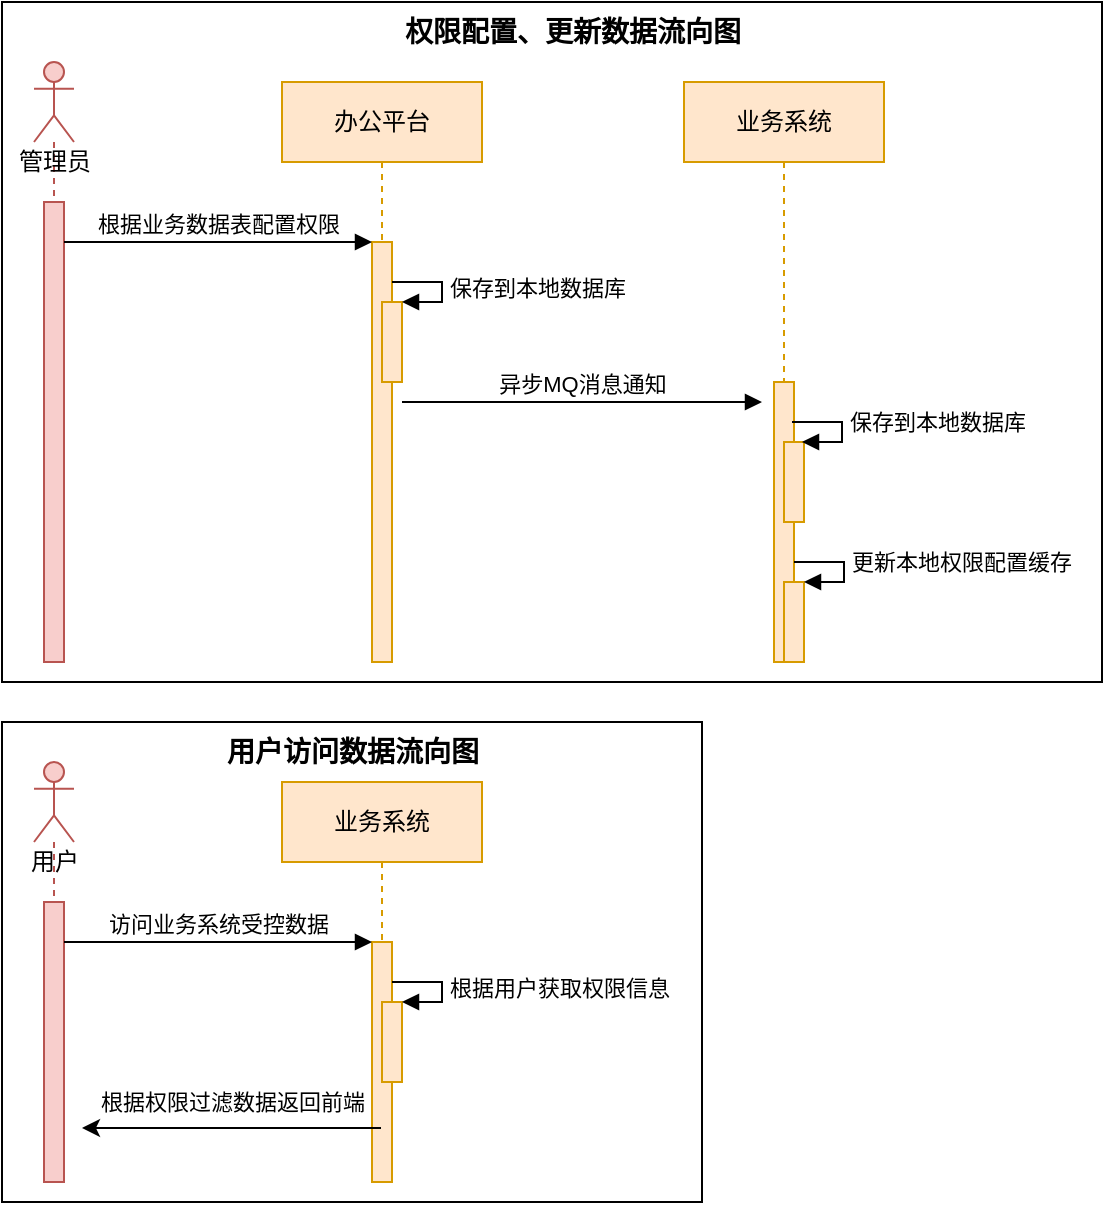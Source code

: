 <mxfile version="24.4.6" type="github" pages="2">
  <diagram id="i7KtP-Vs8fw_sYRqWalm" name="Sequence diagram">
    <mxGraphModel dx="954" dy="591" grid="1" gridSize="10" guides="1" tooltips="1" connect="1" arrows="1" fold="1" page="1" pageScale="1" pageWidth="1019" pageHeight="1320" math="0" shadow="0">
      <root>
        <mxCell id="0" />
        <mxCell id="1" parent="0" />
        <mxCell id="HE5_hAM7Uw1PeZOW6P2--24" value="" style="rounded=0;whiteSpace=wrap;html=1;" vertex="1" parent="1">
          <mxGeometry x="130" y="410" width="350" height="240" as="geometry" />
        </mxCell>
        <mxCell id="HE5_hAM7Uw1PeZOW6P2--25" value="&lt;span style=&quot;font-size: 14px;&quot;&gt;&lt;b&gt;用户访问数据流向图&lt;/b&gt;&lt;/span&gt;" style="text;html=1;align=center;verticalAlign=middle;resizable=0;points=[];autosize=1;strokeColor=none;fillColor=none;" vertex="1" parent="1">
          <mxGeometry x="230" y="410" width="150" height="30" as="geometry" />
        </mxCell>
        <mxCell id="HE5_hAM7Uw1PeZOW6P2--22" value="" style="rounded=0;whiteSpace=wrap;html=1;" vertex="1" parent="1">
          <mxGeometry x="130" y="50" width="550" height="340" as="geometry" />
        </mxCell>
        <mxCell id="XppZFFv2hi1EjOijFOD9-2" value="管理员" style="shape=umlLifeline;participant=umlActor;perimeter=lifelinePerimeter;html=1;container=1;collapsible=0;recursiveResize=0;verticalAlign=top;spacingTop=36;outlineConnect=0;size=40;fillColor=#f8cecc;strokeColor=#b85450;" parent="1" vertex="1">
          <mxGeometry x="146" y="80" width="20" height="290" as="geometry" />
        </mxCell>
        <mxCell id="XppZFFv2hi1EjOijFOD9-3" value="" style="html=1;points=[];perimeter=orthogonalPerimeter;fillColor=#f8cecc;strokeColor=#b85450;" parent="XppZFFv2hi1EjOijFOD9-2" vertex="1">
          <mxGeometry x="5" y="70" width="10" height="230" as="geometry" />
        </mxCell>
        <mxCell id="XppZFFv2hi1EjOijFOD9-4" value="办公平台" style="shape=umlLifeline;perimeter=lifelinePerimeter;whiteSpace=wrap;html=1;container=1;collapsible=0;recursiveResize=0;outlineConnect=0;fillColor=#ffe6cc;strokeColor=#d79b00;" parent="1" vertex="1">
          <mxGeometry x="270" y="90" width="100" height="290" as="geometry" />
        </mxCell>
        <mxCell id="XppZFFv2hi1EjOijFOD9-5" value="" style="html=1;points=[];perimeter=orthogonalPerimeter;fillColor=#ffe6cc;strokeColor=#d79b00;" parent="XppZFFv2hi1EjOijFOD9-4" vertex="1">
          <mxGeometry x="45" y="80" width="10" height="210" as="geometry" />
        </mxCell>
        <mxCell id="XppZFFv2hi1EjOijFOD9-6" value="" style="html=1;points=[];perimeter=orthogonalPerimeter;fillColor=#ffe6cc;strokeColor=#d79b00;" parent="XppZFFv2hi1EjOijFOD9-4" vertex="1">
          <mxGeometry x="50" y="110" width="10" height="40" as="geometry" />
        </mxCell>
        <mxCell id="XppZFFv2hi1EjOijFOD9-7" value="保存到本地数据库" style="edgeStyle=orthogonalEdgeStyle;html=1;align=left;spacingLeft=2;endArrow=block;rounded=0;entryX=1;entryY=0;" parent="XppZFFv2hi1EjOijFOD9-4" target="XppZFFv2hi1EjOijFOD9-6" edge="1">
          <mxGeometry relative="1" as="geometry">
            <mxPoint x="55" y="100" as="sourcePoint" />
            <Array as="points">
              <mxPoint x="80" y="100" />
              <mxPoint x="80" y="110" />
            </Array>
          </mxGeometry>
        </mxCell>
        <mxCell id="XppZFFv2hi1EjOijFOD9-10" value="根据业务数据表配置权限" style="html=1;verticalAlign=bottom;endArrow=block;entryX=0;entryY=0;rounded=0;" parent="1" source="XppZFFv2hi1EjOijFOD9-3" target="XppZFFv2hi1EjOijFOD9-5" edge="1">
          <mxGeometry relative="1" as="geometry">
            <mxPoint x="245" y="170" as="sourcePoint" />
          </mxGeometry>
        </mxCell>
        <mxCell id="XppZFFv2hi1EjOijFOD9-18" value="异步MQ消息通知" style="html=1;verticalAlign=bottom;endArrow=block;rounded=0;" parent="1" edge="1">
          <mxGeometry relative="1" as="geometry">
            <mxPoint x="330" y="250" as="sourcePoint" />
            <mxPoint x="510" y="250" as="targetPoint" />
          </mxGeometry>
        </mxCell>
        <mxCell id="Qn5ItUkuixa2Q5uJuzji-2" value="业务系统" style="shape=umlLifeline;perimeter=lifelinePerimeter;whiteSpace=wrap;html=1;container=1;collapsible=0;recursiveResize=0;outlineConnect=0;fillColor=#ffe6cc;strokeColor=#d79b00;" parent="1" vertex="1">
          <mxGeometry x="471" y="90" width="100" height="290" as="geometry" />
        </mxCell>
        <mxCell id="Qn5ItUkuixa2Q5uJuzji-3" value="" style="html=1;points=[];perimeter=orthogonalPerimeter;fillColor=#ffe6cc;strokeColor=#d79b00;" parent="Qn5ItUkuixa2Q5uJuzji-2" vertex="1">
          <mxGeometry x="45" y="150" width="10" height="140" as="geometry" />
        </mxCell>
        <mxCell id="Qn5ItUkuixa2Q5uJuzji-6" value="" style="html=1;points=[];perimeter=orthogonalPerimeter;fillColor=#ffe6cc;strokeColor=#d79b00;" parent="Qn5ItUkuixa2Q5uJuzji-2" vertex="1">
          <mxGeometry x="50" y="250" width="10" height="40" as="geometry" />
        </mxCell>
        <mxCell id="Qn5ItUkuixa2Q5uJuzji-8" value="" style="html=1;points=[];perimeter=orthogonalPerimeter;fillColor=#ffe6cc;strokeColor=#d79b00;" parent="Qn5ItUkuixa2Q5uJuzji-2" vertex="1">
          <mxGeometry x="50" y="180" width="10" height="40" as="geometry" />
        </mxCell>
        <mxCell id="Qn5ItUkuixa2Q5uJuzji-9" value="保存到本地数据库" style="edgeStyle=orthogonalEdgeStyle;html=1;align=left;spacingLeft=2;endArrow=block;rounded=0;entryX=1;entryY=0;" parent="Qn5ItUkuixa2Q5uJuzji-2" edge="1">
          <mxGeometry x="-0.091" relative="1" as="geometry">
            <mxPoint x="54" y="170" as="sourcePoint" />
            <Array as="points">
              <mxPoint x="79" y="170" />
              <mxPoint x="79" y="180" />
            </Array>
            <mxPoint x="59" y="180" as="targetPoint" />
            <mxPoint as="offset" />
          </mxGeometry>
        </mxCell>
        <mxCell id="Qn5ItUkuixa2Q5uJuzji-10" value="更新本地权限配置缓存" style="edgeStyle=orthogonalEdgeStyle;html=1;align=left;spacingLeft=2;endArrow=block;rounded=0;entryX=1;entryY=0;" parent="Qn5ItUkuixa2Q5uJuzji-2" edge="1">
          <mxGeometry x="-0.091" relative="1" as="geometry">
            <mxPoint x="55" y="240" as="sourcePoint" />
            <Array as="points">
              <mxPoint x="80" y="240" />
              <mxPoint x="80" y="250" />
            </Array>
            <mxPoint x="60" y="250" as="targetPoint" />
            <mxPoint as="offset" />
          </mxGeometry>
        </mxCell>
        <mxCell id="HE5_hAM7Uw1PeZOW6P2--1" value="用户" style="shape=umlLifeline;participant=umlActor;perimeter=lifelinePerimeter;html=1;container=1;collapsible=0;recursiveResize=0;verticalAlign=top;spacingTop=36;outlineConnect=0;size=40;fillColor=#f8cecc;strokeColor=#b85450;" vertex="1" parent="1">
          <mxGeometry x="146" y="430" width="20" height="210" as="geometry" />
        </mxCell>
        <mxCell id="HE5_hAM7Uw1PeZOW6P2--2" value="" style="html=1;points=[];perimeter=orthogonalPerimeter;fillColor=#f8cecc;strokeColor=#b85450;" vertex="1" parent="HE5_hAM7Uw1PeZOW6P2--1">
          <mxGeometry x="5" y="70" width="10" height="140" as="geometry" />
        </mxCell>
        <mxCell id="HE5_hAM7Uw1PeZOW6P2--3" value="业务系统" style="shape=umlLifeline;perimeter=lifelinePerimeter;whiteSpace=wrap;html=1;container=1;collapsible=0;recursiveResize=0;outlineConnect=0;fillColor=#ffe6cc;strokeColor=#d79b00;" vertex="1" parent="1">
          <mxGeometry x="270" y="440" width="100" height="200" as="geometry" />
        </mxCell>
        <mxCell id="HE5_hAM7Uw1PeZOW6P2--4" value="" style="html=1;points=[];perimeter=orthogonalPerimeter;fillColor=#ffe6cc;strokeColor=#d79b00;" vertex="1" parent="HE5_hAM7Uw1PeZOW6P2--3">
          <mxGeometry x="45" y="80" width="10" height="120" as="geometry" />
        </mxCell>
        <mxCell id="HE5_hAM7Uw1PeZOW6P2--5" value="" style="html=1;points=[];perimeter=orthogonalPerimeter;fillColor=#ffe6cc;strokeColor=#d79b00;" vertex="1" parent="HE5_hAM7Uw1PeZOW6P2--3">
          <mxGeometry x="50" y="110" width="10" height="40" as="geometry" />
        </mxCell>
        <mxCell id="HE5_hAM7Uw1PeZOW6P2--6" value="根据用户获取权限信息" style="edgeStyle=orthogonalEdgeStyle;html=1;align=left;spacingLeft=2;endArrow=block;rounded=0;entryX=1;entryY=0;" edge="1" parent="HE5_hAM7Uw1PeZOW6P2--3" target="HE5_hAM7Uw1PeZOW6P2--5">
          <mxGeometry relative="1" as="geometry">
            <mxPoint x="55" y="100" as="sourcePoint" />
            <Array as="points">
              <mxPoint x="80" y="100" />
              <mxPoint x="80" y="110" />
            </Array>
          </mxGeometry>
        </mxCell>
        <mxCell id="HE5_hAM7Uw1PeZOW6P2--7" value="访问业务系统受控数据" style="html=1;verticalAlign=bottom;endArrow=block;entryX=0;entryY=0;rounded=0;" edge="1" parent="1" source="HE5_hAM7Uw1PeZOW6P2--2" target="HE5_hAM7Uw1PeZOW6P2--4">
          <mxGeometry relative="1" as="geometry">
            <mxPoint x="245" y="520" as="sourcePoint" />
          </mxGeometry>
        </mxCell>
        <mxCell id="HE5_hAM7Uw1PeZOW6P2--15" value="" style="endArrow=classic;html=1;rounded=0;" edge="1" parent="1" source="HE5_hAM7Uw1PeZOW6P2--3">
          <mxGeometry width="50" height="50" relative="1" as="geometry">
            <mxPoint x="240" y="650" as="sourcePoint" />
            <mxPoint x="170" y="613" as="targetPoint" />
          </mxGeometry>
        </mxCell>
        <mxCell id="HE5_hAM7Uw1PeZOW6P2--16" value="根据权限过滤数据返回前端" style="edgeLabel;html=1;align=center;verticalAlign=middle;resizable=0;points=[];" vertex="1" connectable="0" parent="HE5_hAM7Uw1PeZOW6P2--15">
          <mxGeometry x="0.004" y="-1" relative="1" as="geometry">
            <mxPoint y="-12" as="offset" />
          </mxGeometry>
        </mxCell>
        <mxCell id="HE5_hAM7Uw1PeZOW6P2--23" value="&lt;font style=&quot;font-size: 14px;&quot;&gt;&lt;b&gt;权限配置、更新数据流向图&lt;/b&gt;&lt;/font&gt;" style="text;html=1;align=center;verticalAlign=middle;resizable=0;points=[];autosize=1;strokeColor=none;fillColor=none;" vertex="1" parent="1">
          <mxGeometry x="320" y="50" width="190" height="30" as="geometry" />
        </mxCell>
      </root>
    </mxGraphModel>
  </diagram>
  <diagram id="hbYBUEr95w08JzggDiKY" name="With loop">
    <mxGraphModel dx="1332" dy="983" grid="1" gridSize="10" guides="1" tooltips="1" connect="1" arrows="1" fold="1" page="1" pageScale="1" pageWidth="1019" pageHeight="1320" math="0" shadow="0">
      <root>
        <mxCell id="jC507fco_XKDHWjVbaC3-0" />
        <mxCell id="jC507fco_XKDHWjVbaC3-1" parent="jC507fco_XKDHWjVbaC3-0" />
        <mxCell id="jC507fco_XKDHWjVbaC3-2" value="sd example with a loop" style="shape=umlFrame;whiteSpace=wrap;html=1;width=150;height=30;boundedLbl=1;verticalAlign=middle;align=left;spacingLeft=5;fillColor=#f5f5f5;fontColor=#333333;strokeColor=#666666;" vertex="1" parent="jC507fco_XKDHWjVbaC3-1">
          <mxGeometry x="20" y="30" width="740" height="490" as="geometry" />
        </mxCell>
        <mxCell id="jC507fco_XKDHWjVbaC3-3" value=":Object" style="shape=umlLifeline;perimeter=lifelinePerimeter;whiteSpace=wrap;html=1;container=1;collapsible=0;recursiveResize=0;outlineConnect=0;fillColor=#dae8fc;strokeColor=#6c8ebf;" vertex="1" parent="jC507fco_XKDHWjVbaC3-1">
          <mxGeometry x="320" y="80" width="100" height="400" as="geometry" />
        </mxCell>
        <mxCell id="jC507fco_XKDHWjVbaC3-4" value="" style="html=1;points=[];perimeter=orthogonalPerimeter;" vertex="1" parent="jC507fco_XKDHWjVbaC3-3">
          <mxGeometry x="45" y="80" width="10" height="240" as="geometry" />
        </mxCell>
        <mxCell id="jC507fco_XKDHWjVbaC3-5" value="" style="html=1;points=[];perimeter=orthogonalPerimeter;" vertex="1" parent="jC507fco_XKDHWjVbaC3-3">
          <mxGeometry x="50" y="120" width="10" height="55" as="geometry" />
        </mxCell>
        <mxCell id="jC507fco_XKDHWjVbaC3-6" value="self call" style="edgeStyle=orthogonalEdgeStyle;html=1;align=left;spacingLeft=2;endArrow=block;rounded=0;entryX=1;entryY=0;" edge="1" parent="jC507fco_XKDHWjVbaC3-3" target="jC507fco_XKDHWjVbaC3-5">
          <mxGeometry relative="1" as="geometry">
            <mxPoint x="55" y="105" as="sourcePoint" />
            <Array as="points">
              <mxPoint x="85" y="105" />
            </Array>
          </mxGeometry>
        </mxCell>
        <mxCell id="jC507fco_XKDHWjVbaC3-7" value="" style="shape=umlLifeline;participant=umlActor;perimeter=lifelinePerimeter;whiteSpace=wrap;html=1;container=1;collapsible=0;recursiveResize=0;verticalAlign=top;spacingTop=36;outlineConnect=0;fillColor=#f8cecc;strokeColor=#b85450;" vertex="1" parent="jC507fco_XKDHWjVbaC3-1">
          <mxGeometry x="95" y="80" width="20" height="410" as="geometry" />
        </mxCell>
        <mxCell id="jC507fco_XKDHWjVbaC3-8" value="" style="html=1;points=[];perimeter=orthogonalPerimeter;" vertex="1" parent="jC507fco_XKDHWjVbaC3-7">
          <mxGeometry x="5" y="70" width="10" height="300" as="geometry" />
        </mxCell>
        <mxCell id="jC507fco_XKDHWjVbaC3-9" value="dispatch" style="html=1;verticalAlign=bottom;startArrow=oval;endArrow=block;startSize=8;rounded=0;" edge="1" parent="jC507fco_XKDHWjVbaC3-7" target="jC507fco_XKDHWjVbaC3-8">
          <mxGeometry relative="1" as="geometry">
            <mxPoint x="-55" y="70" as="sourcePoint" />
          </mxGeometry>
        </mxCell>
        <mxCell id="jC507fco_XKDHWjVbaC3-10" value="dispatch" style="html=1;verticalAlign=bottom;endArrow=block;entryX=0;entryY=0;rounded=0;" edge="1" parent="jC507fco_XKDHWjVbaC3-1" source="jC507fco_XKDHWjVbaC3-8" target="jC507fco_XKDHWjVbaC3-4">
          <mxGeometry relative="1" as="geometry">
            <mxPoint x="200" y="160" as="sourcePoint" />
          </mxGeometry>
        </mxCell>
        <mxCell id="jC507fco_XKDHWjVbaC3-11" value="[items=true]" style="edgeLabel;html=1;align=center;verticalAlign=middle;resizable=0;points=[];" vertex="1" connectable="0" parent="jC507fco_XKDHWjVbaC3-10">
          <mxGeometry x="-0.859" y="2" relative="1" as="geometry">
            <mxPoint x="22" y="-8" as="offset" />
          </mxGeometry>
        </mxCell>
        <mxCell id="jC507fco_XKDHWjVbaC3-12" value="return" style="html=1;verticalAlign=bottom;endArrow=open;dashed=1;endSize=8;exitX=0;exitY=0.95;rounded=0;" edge="1" parent="jC507fco_XKDHWjVbaC3-1" source="jC507fco_XKDHWjVbaC3-4" target="jC507fco_XKDHWjVbaC3-8">
          <mxGeometry relative="1" as="geometry">
            <mxPoint x="200" y="236" as="targetPoint" />
          </mxGeometry>
        </mxCell>
        <mxCell id="jC507fco_XKDHWjVbaC3-13" value=":Object" style="shape=umlLifeline;perimeter=lifelinePerimeter;whiteSpace=wrap;html=1;container=1;collapsible=0;recursiveResize=0;outlineConnect=0;fillColor=#d5e8d4;strokeColor=#82b366;" vertex="1" parent="jC507fco_XKDHWjVbaC3-1">
          <mxGeometry x="490" y="80" width="100" height="400" as="geometry" />
        </mxCell>
        <mxCell id="jC507fco_XKDHWjVbaC3-14" value="" style="html=1;points=[];perimeter=orthogonalPerimeter;" vertex="1" parent="jC507fco_XKDHWjVbaC3-13">
          <mxGeometry x="44" y="200" width="10" height="80" as="geometry" />
        </mxCell>
        <mxCell id="jC507fco_XKDHWjVbaC3-15" value="dispatch" style="html=1;verticalAlign=bottom;endArrow=block;entryX=0;entryY=0;rounded=0;" edge="1" parent="jC507fco_XKDHWjVbaC3-1" source="jC507fco_XKDHWjVbaC3-4" target="jC507fco_XKDHWjVbaC3-14">
          <mxGeometry relative="1" as="geometry">
            <mxPoint x="374" y="280" as="sourcePoint" />
          </mxGeometry>
        </mxCell>
        <mxCell id="jC507fco_XKDHWjVbaC3-16" value="return" style="html=1;verticalAlign=bottom;endArrow=open;dashed=1;endSize=8;exitX=0;exitY=0.95;rounded=0;" edge="1" parent="jC507fco_XKDHWjVbaC3-1" source="jC507fco_XKDHWjVbaC3-14" target="jC507fco_XKDHWjVbaC3-4">
          <mxGeometry relative="1" as="geometry">
            <mxPoint x="680" y="430" as="targetPoint" />
          </mxGeometry>
        </mxCell>
        <mxCell id="jC507fco_XKDHWjVbaC3-17" value="" style="group" vertex="1" connectable="0" parent="jC507fco_XKDHWjVbaC3-1">
          <mxGeometry x="278" y="170" width="334" height="190" as="geometry" />
        </mxCell>
        <mxCell id="jC507fco_XKDHWjVbaC3-18" value="loop" style="shape=umlFrame;whiteSpace=wrap;html=1;fillColor=#ffe6cc;strokeColor=#d79b00;" vertex="1" parent="jC507fco_XKDHWjVbaC3-17">
          <mxGeometry width="334" height="190" as="geometry" />
        </mxCell>
        <mxCell id="jC507fco_XKDHWjVbaC3-19" value="&lt;span style=&quot;font-size: 11px; background-color: rgb(255, 255, 255);&quot;&gt;[items=true]&lt;/span&gt;" style="text;html=1;align=center;verticalAlign=middle;resizable=0;points=[];autosize=1;strokeColor=none;fillColor=none;" vertex="1" parent="jC507fco_XKDHWjVbaC3-17">
          <mxGeometry y="32" width="70" height="20" as="geometry" />
        </mxCell>
        <mxCell id="jC507fco_XKDHWjVbaC3-20" style="rounded=0;orthogonalLoop=1;jettySize=auto;html=1;endArrow=none;endFill=0;dashed=1;fillColor=#ffe6cc;strokeColor=#d79b00;" edge="1" parent="jC507fco_XKDHWjVbaC3-1" source="jC507fco_XKDHWjVbaC3-21" target="jC507fco_XKDHWjVbaC3-18">
          <mxGeometry relative="1" as="geometry" />
        </mxCell>
        <mxCell id="jC507fco_XKDHWjVbaC3-21" value="Only on valid items" style="shape=note2;boundedLbl=1;whiteSpace=wrap;html=1;size=25;verticalAlign=top;align=center;fillColor=#ffe6cc;strokeColor=#d79b00;" vertex="1" parent="jC507fco_XKDHWjVbaC3-1">
          <mxGeometry x="630" y="200" width="120" height="60" as="geometry" />
        </mxCell>
      </root>
    </mxGraphModel>
  </diagram>
</mxfile>
